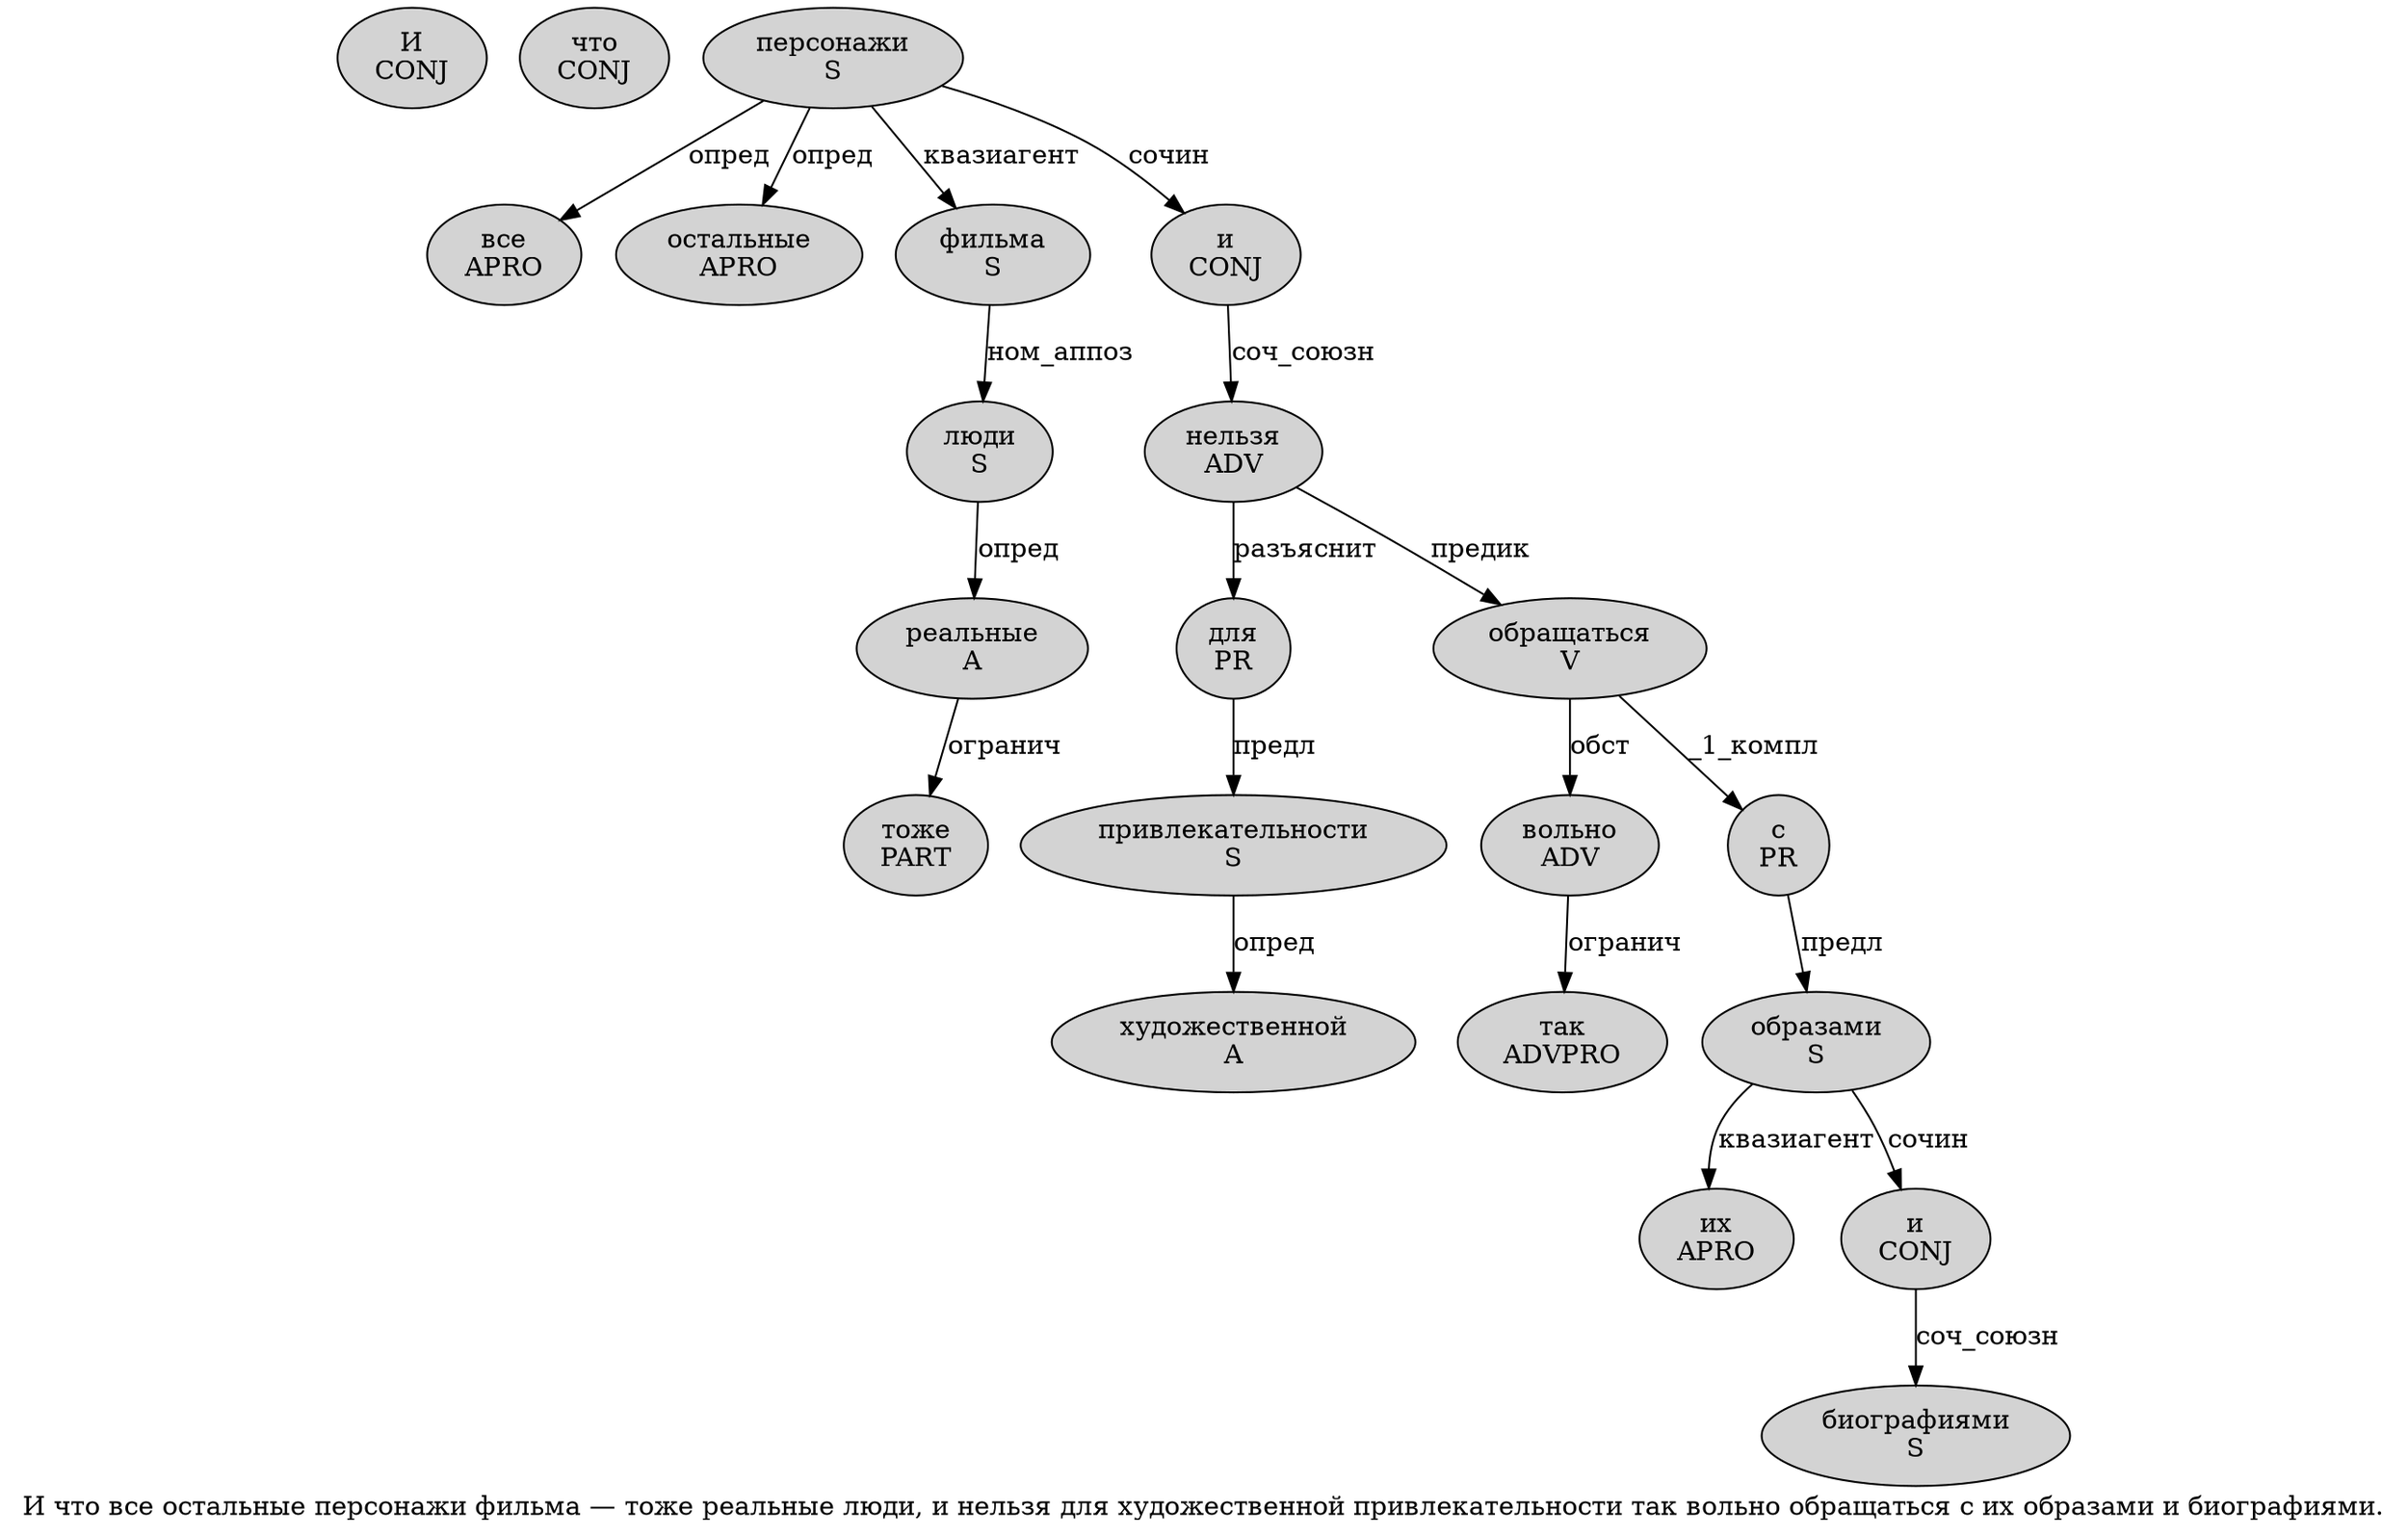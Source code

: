 digraph SENTENCE_3215 {
	graph [label="И что все остальные персонажи фильма — тоже реальные люди, и нельзя для художественной привлекательности так вольно обращаться с их образами и биографиями."]
	node [style=filled]
		0 [label="И
CONJ" color="" fillcolor=lightgray penwidth=1 shape=ellipse]
		1 [label="что
CONJ" color="" fillcolor=lightgray penwidth=1 shape=ellipse]
		2 [label="все
APRO" color="" fillcolor=lightgray penwidth=1 shape=ellipse]
		3 [label="остальные
APRO" color="" fillcolor=lightgray penwidth=1 shape=ellipse]
		4 [label="персонажи
S" color="" fillcolor=lightgray penwidth=1 shape=ellipse]
		5 [label="фильма
S" color="" fillcolor=lightgray penwidth=1 shape=ellipse]
		7 [label="тоже
PART" color="" fillcolor=lightgray penwidth=1 shape=ellipse]
		8 [label="реальные
A" color="" fillcolor=lightgray penwidth=1 shape=ellipse]
		9 [label="люди
S" color="" fillcolor=lightgray penwidth=1 shape=ellipse]
		11 [label="и
CONJ" color="" fillcolor=lightgray penwidth=1 shape=ellipse]
		12 [label="нельзя
ADV" color="" fillcolor=lightgray penwidth=1 shape=ellipse]
		13 [label="для
PR" color="" fillcolor=lightgray penwidth=1 shape=ellipse]
		14 [label="художественной
A" color="" fillcolor=lightgray penwidth=1 shape=ellipse]
		15 [label="привлекательности
S" color="" fillcolor=lightgray penwidth=1 shape=ellipse]
		16 [label="так
ADVPRO" color="" fillcolor=lightgray penwidth=1 shape=ellipse]
		17 [label="вольно
ADV" color="" fillcolor=lightgray penwidth=1 shape=ellipse]
		18 [label="обращаться
V" color="" fillcolor=lightgray penwidth=1 shape=ellipse]
		19 [label="с
PR" color="" fillcolor=lightgray penwidth=1 shape=ellipse]
		20 [label="их
APRO" color="" fillcolor=lightgray penwidth=1 shape=ellipse]
		21 [label="образами
S" color="" fillcolor=lightgray penwidth=1 shape=ellipse]
		22 [label="и
CONJ" color="" fillcolor=lightgray penwidth=1 shape=ellipse]
		23 [label="биографиями
S" color="" fillcolor=lightgray penwidth=1 shape=ellipse]
			4 -> 2 [label="опред"]
			4 -> 3 [label="опред"]
			4 -> 5 [label="квазиагент"]
			4 -> 11 [label="сочин"]
			11 -> 12 [label="соч_союзн"]
			12 -> 13 [label="разъяснит"]
			12 -> 18 [label="предик"]
			13 -> 15 [label="предл"]
			15 -> 14 [label="опред"]
			5 -> 9 [label="ном_аппоз"]
			17 -> 16 [label="огранич"]
			22 -> 23 [label="соч_союзн"]
			8 -> 7 [label="огранич"]
			18 -> 17 [label="обст"]
			18 -> 19 [label="_1_компл"]
			19 -> 21 [label="предл"]
			21 -> 20 [label="квазиагент"]
			21 -> 22 [label="сочин"]
			9 -> 8 [label="опред"]
}